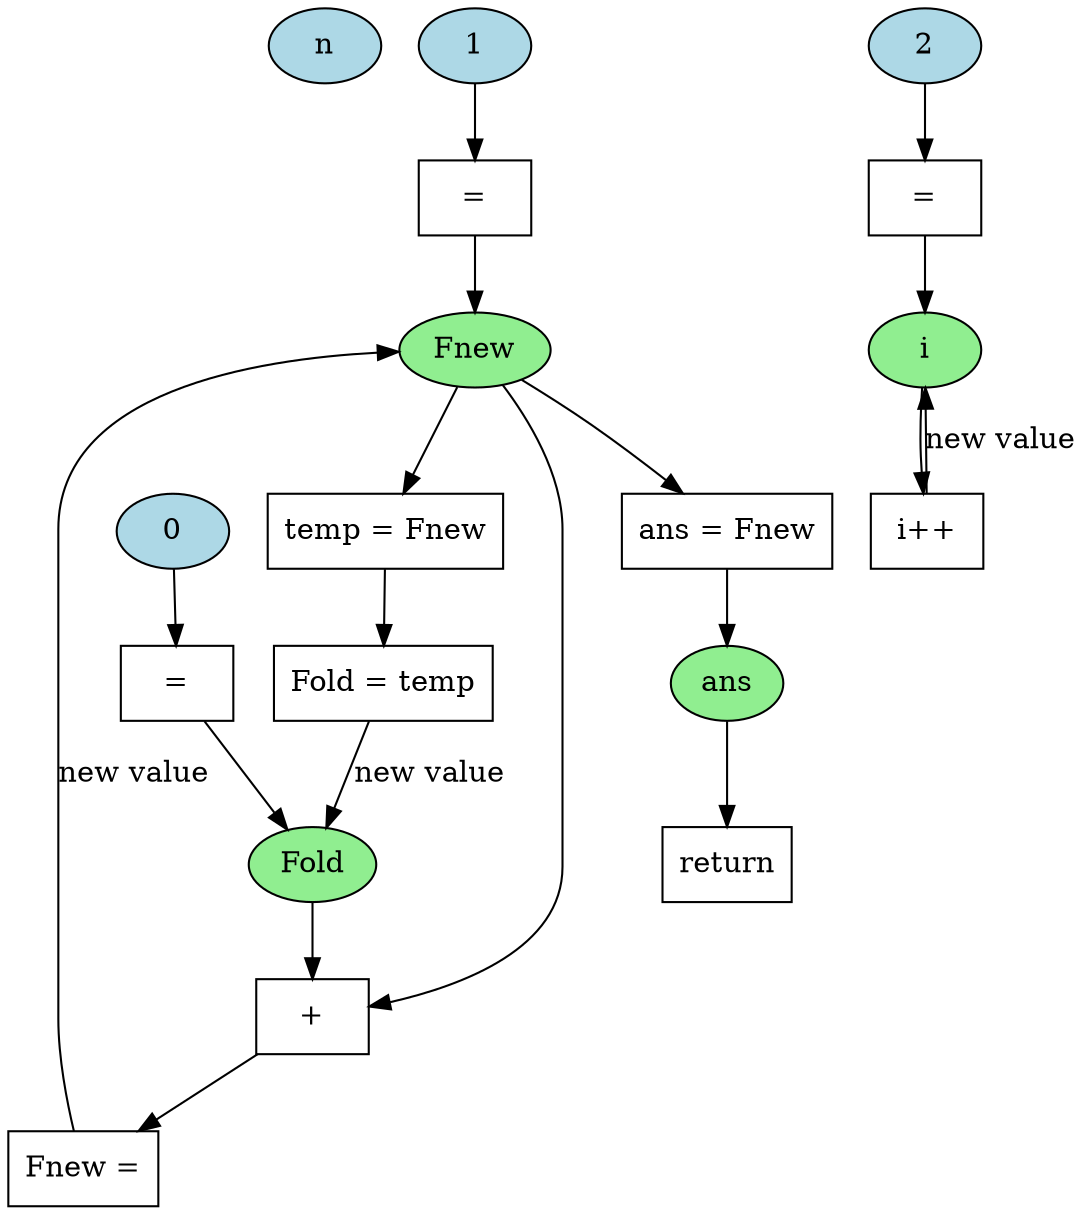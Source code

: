 digraph fib_DFG {
    node [shape=ellipse, style=filled, fillcolor=lightblue];
    n_input [label="n"];
    const_1 [label="1"];
    const_0 [label="0"];
    const_2 [label="2"];

    node [shape=box, style="", fillcolor=""];
    op_init_Fnew [label="="];
    op_init_Fold [label="="];
    op_init_i [label="="];
    op_temp [label="temp = Fnew"];
    op_add [label="+"];
    op_assign_Fnew [label="Fnew ="];
    op_assign_Fold [label="Fold = temp"];
    op_inc [label="i++"];
    op_ans [label="ans = Fnew"];
    op_return [label="return"];

    node [shape=ellipse, style=filled, fillcolor=lightgreen];
    Fnew_out [label="Fnew"];
    Fold_out [label="Fold"];
    i_out [label="i"];
    ans_out [label="ans"];

    const_1 -> op_init_Fnew;
    const_0 -> op_init_Fold;
    const_2 -> op_init_i;
    op_init_Fnew -> Fnew_out;
    op_init_Fold -> Fold_out;
    op_init_i -> i_out;

    Fnew_out -> op_temp;
    op_temp -> op_assign_Fold;
    Fnew_out -> op_add;
    Fold_out -> op_add;
    op_add -> op_assign_Fnew;
    op_assign_Fnew -> Fnew_out [label="new value"];
    op_assign_Fold -> Fold_out [label="new value"];
    i_out -> op_inc;
    op_inc -> i_out [label="new value"];

    Fnew_out -> op_ans;
    op_ans -> ans_out;
    ans_out -> op_return;
}